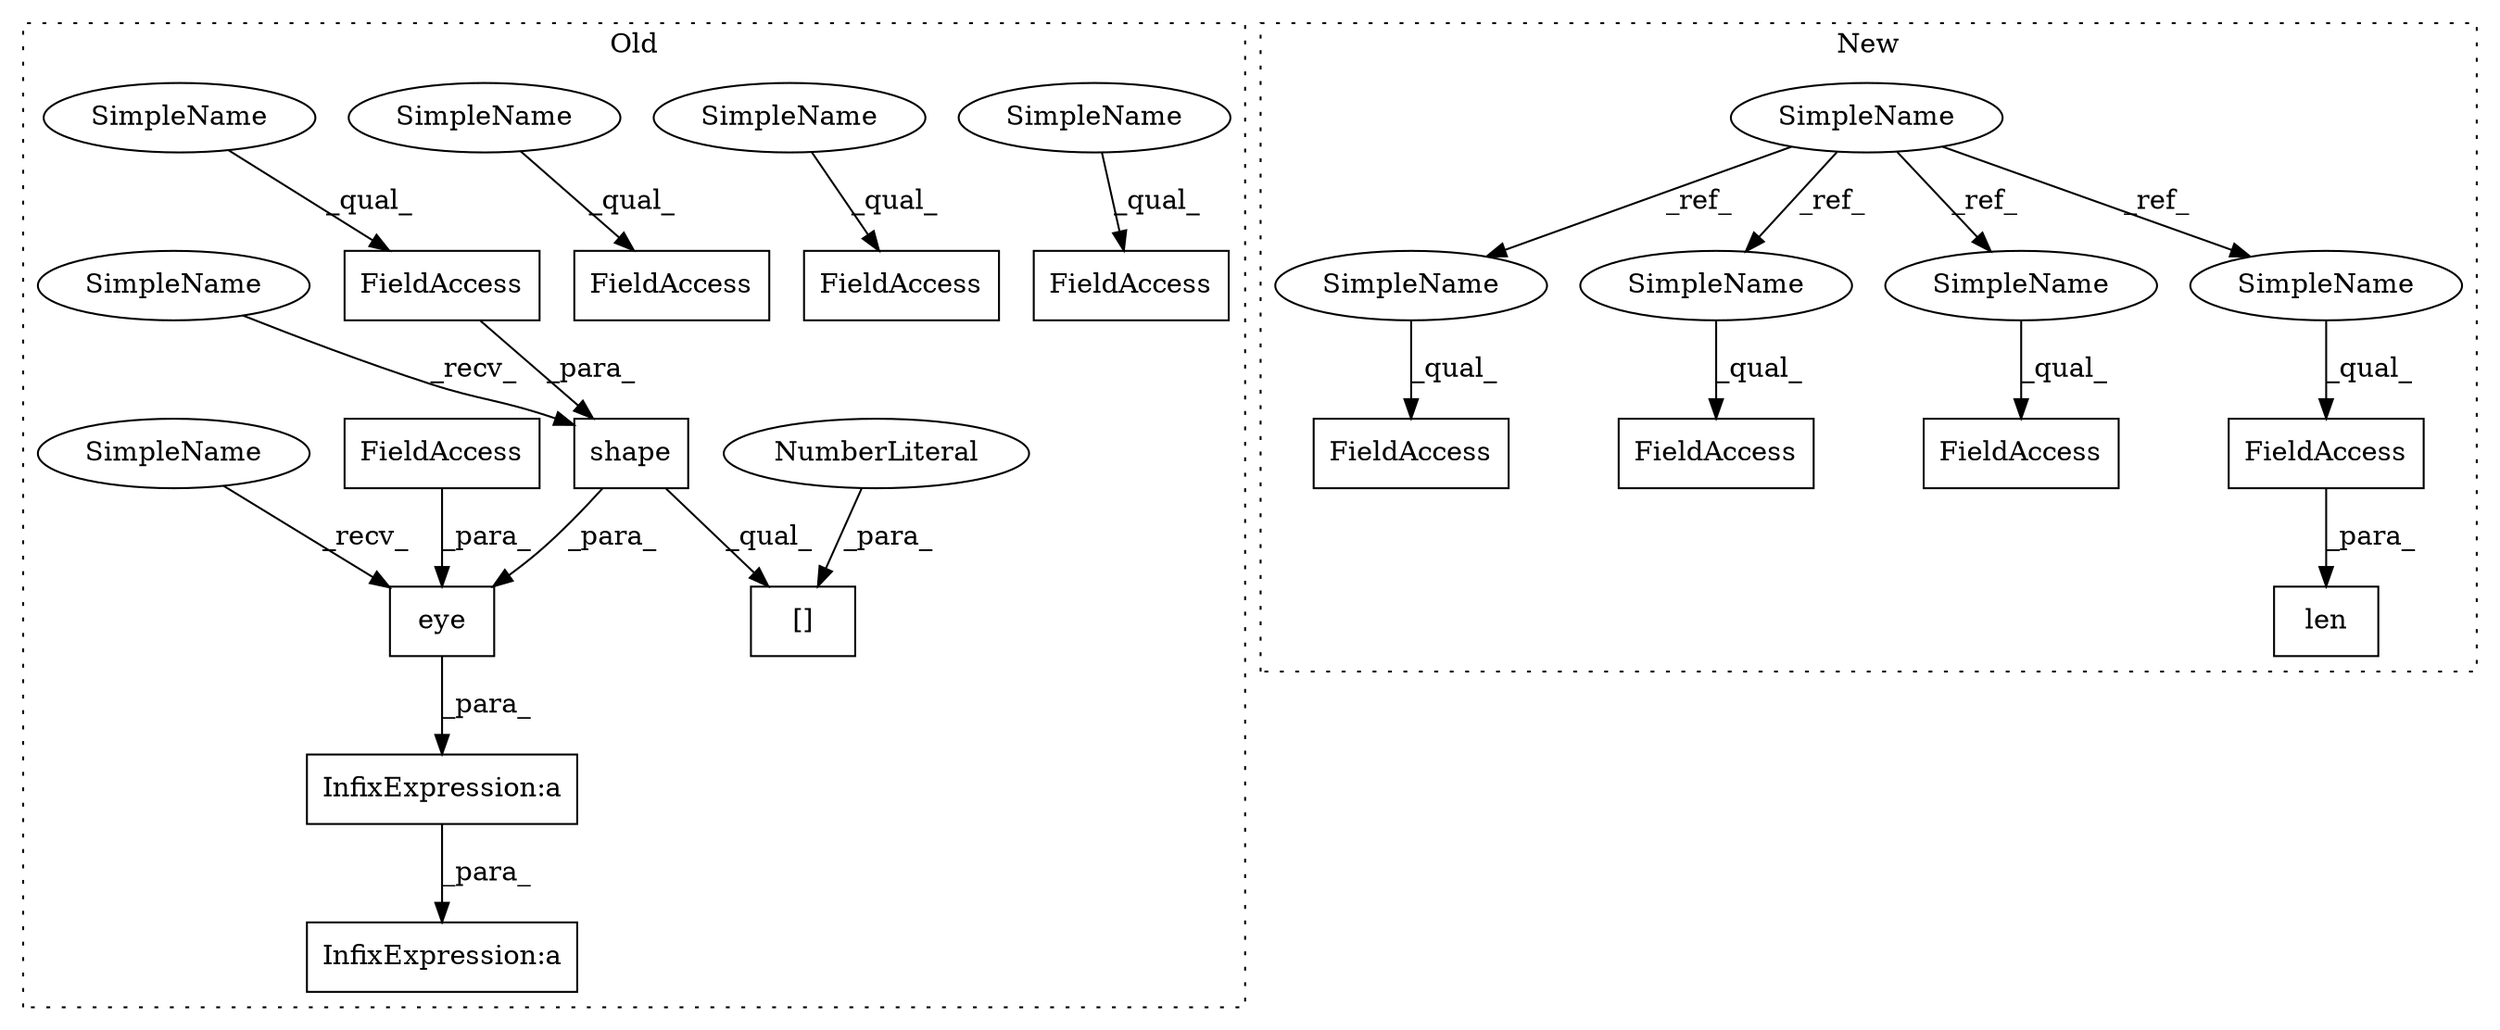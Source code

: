 digraph G {
subgraph cluster0 {
1 [label="eye" a="32" s="4623,4657" l="4,1" shape="box"];
3 [label="InfixExpression:a" a="27" s="4608" l="3" shape="box"];
4 [label="InfixExpression:a" a="27" s="4658" l="3" shape="box"];
5 [label="shape" a="32" s="4479,4491" l="6,1" shape="box"];
6 [label="[]" a="2" s="4468,4494" l="25,1" shape="box"];
7 [label="NumberLiteral" a="34" s="4493" l="1" shape="ellipse"];
8 [label="FieldAccess" a="22" s="4485" l="6" shape="box"];
9 [label="FieldAccess" a="22" s="4640" l="17" shape="box"];
12 [label="FieldAccess" a="22" s="4601" l="6" shape="box"];
13 [label="FieldAccess" a="22" s="4564" l="6" shape="box"];
16 [label="FieldAccess" a="22" s="4697" l="6" shape="box"];
22 [label="SimpleName" a="42" s="4697" l="4" shape="ellipse"];
23 [label="SimpleName" a="42" s="4564" l="4" shape="ellipse"];
24 [label="SimpleName" a="42" s="4601" l="4" shape="ellipse"];
25 [label="SimpleName" a="42" s="4485" l="4" shape="ellipse"];
26 [label="SimpleName" a="42" s="4612" l="10" shape="ellipse"];
27 [label="SimpleName" a="42" s="4468" l="10" shape="ellipse"];
label = "Old";
style="dotted";
}
subgraph cluster1 {
2 [label="len" a="32" s="4334,4350" l="4,1" shape="box"];
10 [label="FieldAccess" a="22" s="4338" l="12" shape="box"];
11 [label="SimpleName" a="42" s="4037" l="4" shape="ellipse"];
14 [label="FieldAccess" a="22" s="4408" l="12" shape="box"];
15 [label="FieldAccess" a="22" s="4452" l="12" shape="box"];
17 [label="FieldAccess" a="22" s="4520" l="12" shape="box"];
18 [label="SimpleName" a="42" s="4452" l="4" shape="ellipse"];
19 [label="SimpleName" a="42" s="4408" l="4" shape="ellipse"];
20 [label="SimpleName" a="42" s="4520" l="4" shape="ellipse"];
21 [label="SimpleName" a="42" s="4338" l="4" shape="ellipse"];
label = "New";
style="dotted";
}
1 -> 4 [label="_para_"];
4 -> 3 [label="_para_"];
5 -> 1 [label="_para_"];
5 -> 6 [label="_qual_"];
7 -> 6 [label="_para_"];
8 -> 5 [label="_para_"];
9 -> 1 [label="_para_"];
10 -> 2 [label="_para_"];
11 -> 19 [label="_ref_"];
11 -> 20 [label="_ref_"];
11 -> 18 [label="_ref_"];
11 -> 21 [label="_ref_"];
18 -> 15 [label="_qual_"];
19 -> 14 [label="_qual_"];
20 -> 17 [label="_qual_"];
21 -> 10 [label="_qual_"];
22 -> 16 [label="_qual_"];
23 -> 13 [label="_qual_"];
24 -> 12 [label="_qual_"];
25 -> 8 [label="_qual_"];
26 -> 1 [label="_recv_"];
27 -> 5 [label="_recv_"];
}